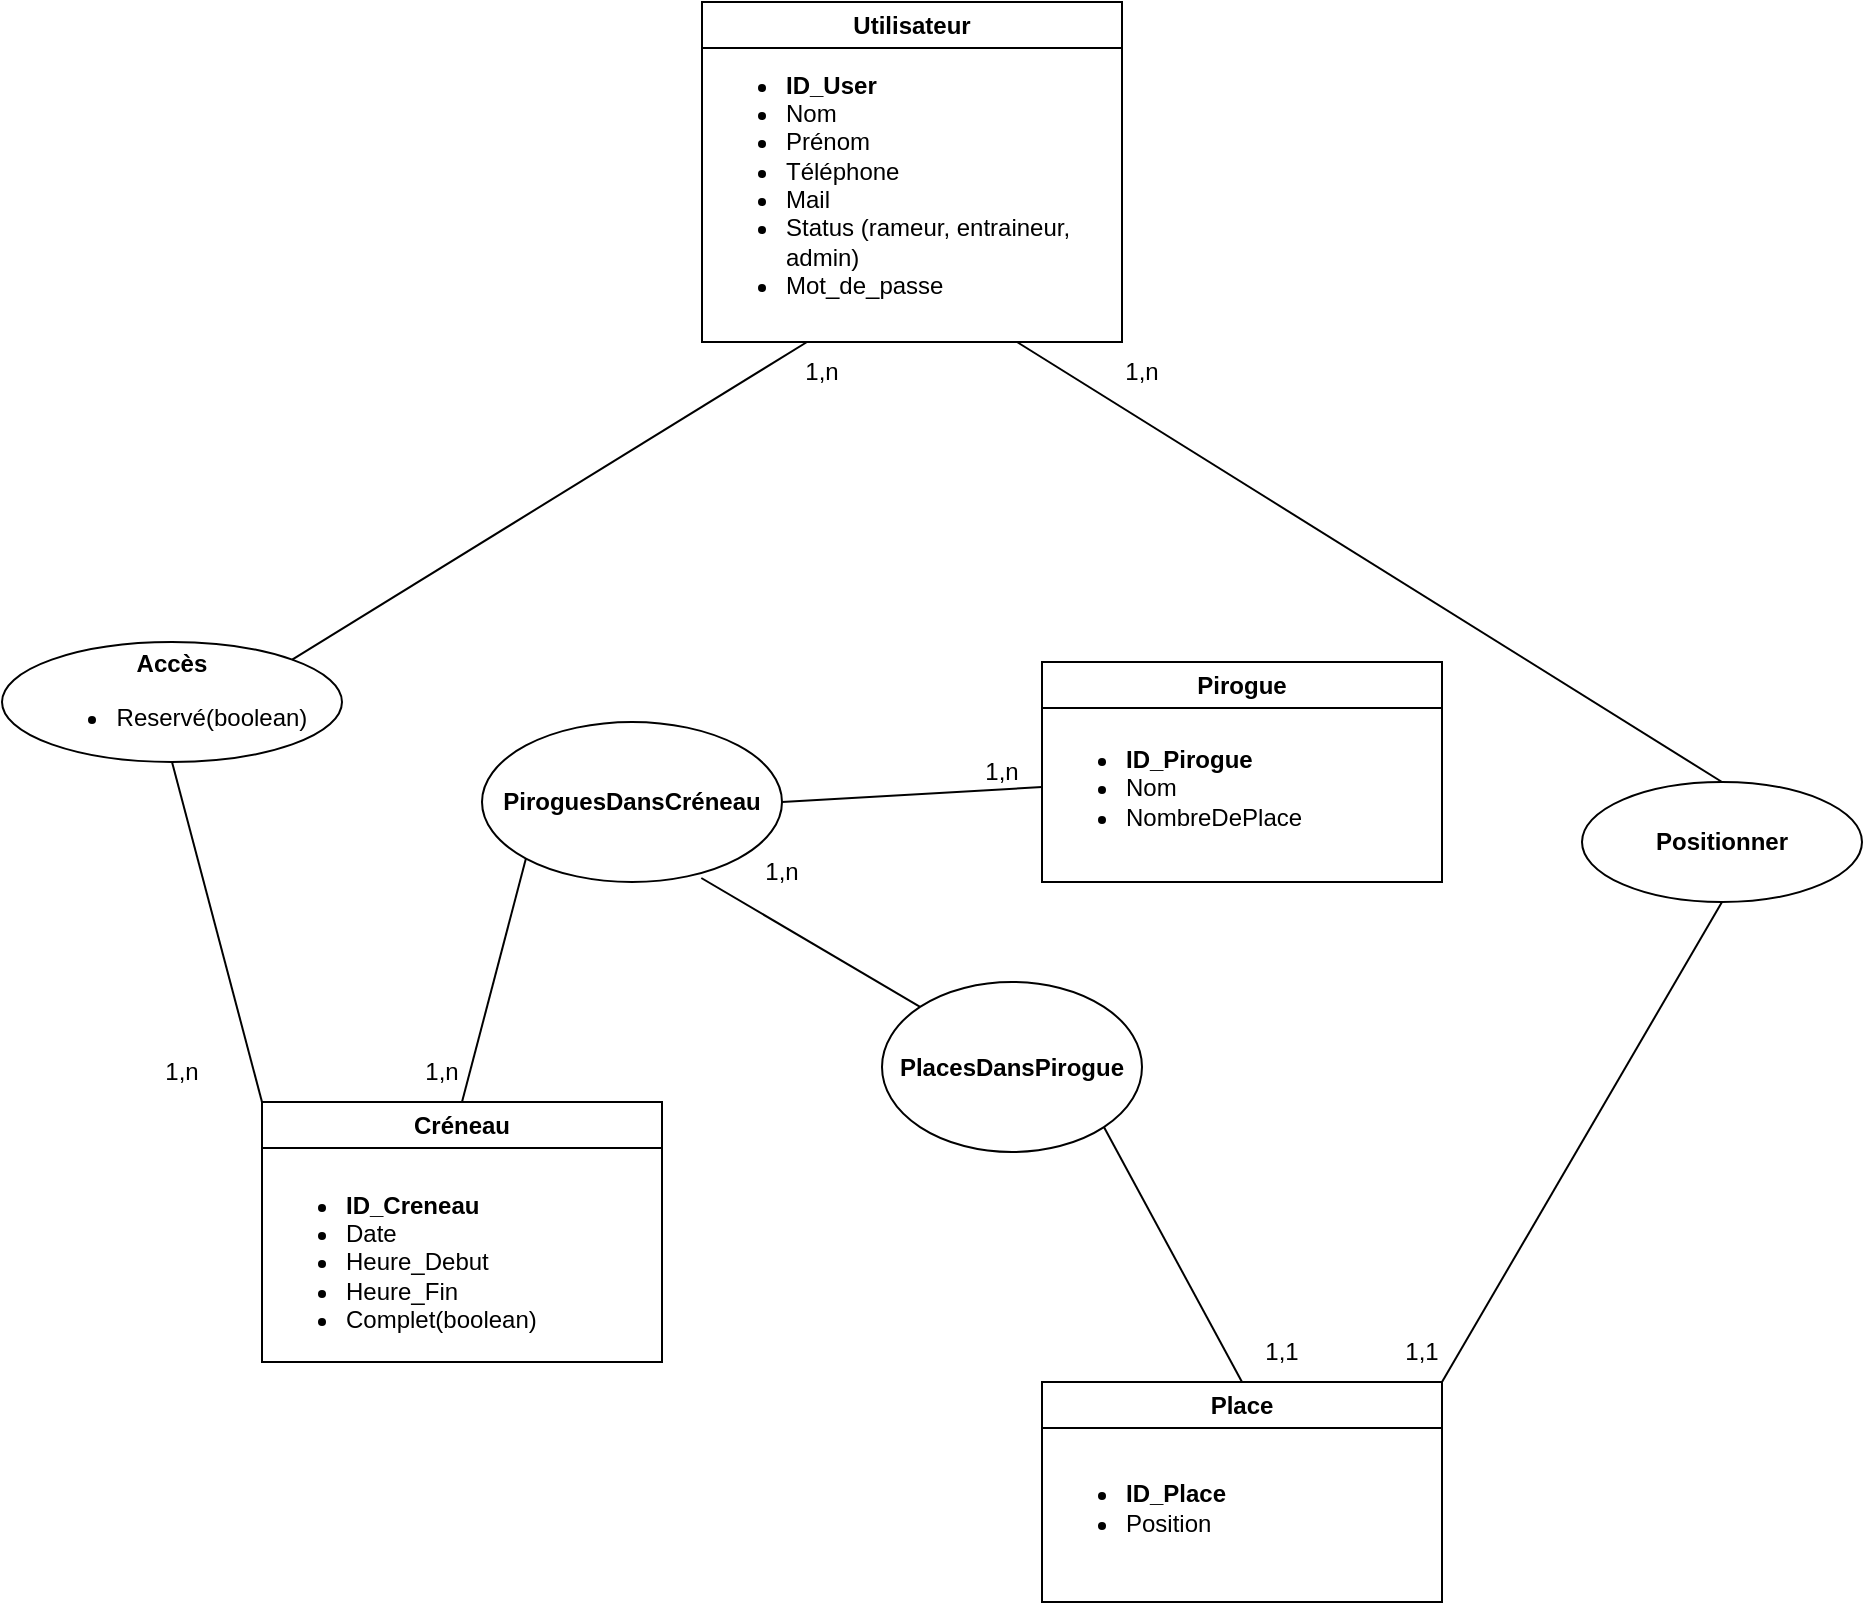 <mxfile version="22.1.7" type="device">
  <diagram name="Page-1" id="Zhds4qJ5c7Odu2s9Zs-a">
    <mxGraphModel dx="1982" dy="1635" grid="1" gridSize="10" guides="1" tooltips="1" connect="1" arrows="1" fold="1" page="1" pageScale="1" pageWidth="827" pageHeight="1169" math="0" shadow="0">
      <root>
        <mxCell id="0" />
        <mxCell id="1" parent="0" />
        <mxCell id="CvS2M7HtoJCNQKC2x9Xb-1" value="Utilisateur" style="swimlane;whiteSpace=wrap;html=1;" parent="1" vertex="1">
          <mxGeometry x="70" y="-450" width="210" height="170" as="geometry" />
        </mxCell>
        <mxCell id="CvS2M7HtoJCNQKC2x9Xb-6" value="&lt;ul&gt;&lt;li&gt;&lt;b&gt;ID_User&lt;/b&gt;&lt;/li&gt;&lt;li&gt;Nom&lt;/li&gt;&lt;li&gt;Prénom&lt;/li&gt;&lt;li&gt;Téléphone&lt;/li&gt;&lt;li&gt;Mail&lt;/li&gt;&lt;li&gt;Status (rameur, entraineur, admin)&lt;/li&gt;&lt;li&gt;Mot_de_passe&lt;/li&gt;&lt;/ul&gt;" style="text;strokeColor=none;fillColor=none;html=1;whiteSpace=wrap;verticalAlign=middle;overflow=hidden;" parent="CvS2M7HtoJCNQKC2x9Xb-1" vertex="1">
          <mxGeometry y="20" width="210" height="130" as="geometry" />
        </mxCell>
        <mxCell id="CvS2M7HtoJCNQKC2x9Xb-3" value="Créneau" style="swimlane;whiteSpace=wrap;html=1;" parent="1" vertex="1">
          <mxGeometry x="-150" y="100" width="200" height="130" as="geometry" />
        </mxCell>
        <mxCell id="CvS2M7HtoJCNQKC2x9Xb-9" value="&lt;ul style=&quot;border-color: var(--border-color);&quot;&gt;&lt;li style=&quot;border-color: var(--border-color);&quot;&gt;&lt;b&gt;ID_Creneau&lt;/b&gt;&lt;/li&gt;&lt;li style=&quot;border-color: var(--border-color);&quot;&gt;Date&lt;/li&gt;&lt;li style=&quot;border-color: var(--border-color);&quot;&gt;Heure_Debut&lt;/li&gt;&lt;li style=&quot;border-color: var(--border-color);&quot;&gt;Heure_Fin&lt;/li&gt;&lt;li style=&quot;border-color: var(--border-color);&quot;&gt;Complet(boolean)&lt;/li&gt;&lt;/ul&gt;&lt;div&gt;&lt;/div&gt;" style="text;strokeColor=none;fillColor=none;html=1;whiteSpace=wrap;verticalAlign=middle;overflow=hidden;" parent="CvS2M7HtoJCNQKC2x9Xb-3" vertex="1">
          <mxGeometry y="30" width="200" height="100" as="geometry" />
        </mxCell>
        <mxCell id="CvS2M7HtoJCNQKC2x9Xb-4" value="Pirogue" style="swimlane;whiteSpace=wrap;html=1;" parent="1" vertex="1">
          <mxGeometry x="240" y="-120" width="200" height="110" as="geometry" />
        </mxCell>
        <mxCell id="CvS2M7HtoJCNQKC2x9Xb-8" value="&lt;ul style=&quot;border-color: var(--border-color);&quot;&gt;&lt;li style=&quot;border-color: var(--border-color);&quot;&gt;&lt;b&gt;ID_Pirogue&lt;/b&gt;&lt;/li&gt;&lt;li style=&quot;border-color: var(--border-color);&quot;&gt;Nom&lt;/li&gt;&lt;li style=&quot;border-color: var(--border-color);&quot;&gt;NombreDePlace&lt;/li&gt;&lt;/ul&gt;&lt;div&gt;&lt;/div&gt;" style="text;strokeColor=none;fillColor=none;html=1;whiteSpace=wrap;verticalAlign=middle;overflow=hidden;" parent="CvS2M7HtoJCNQKC2x9Xb-4" vertex="1">
          <mxGeometry y="25" width="200" height="75" as="geometry" />
        </mxCell>
        <mxCell id="TaAkFJ5V7adSZNvxT8OZ-4" value="&lt;b&gt;PiroguesDansCréneau&lt;/b&gt;" style="ellipse;whiteSpace=wrap;html=1;" parent="1" vertex="1">
          <mxGeometry x="-40" y="-90" width="150" height="80" as="geometry" />
        </mxCell>
        <mxCell id="TaAkFJ5V7adSZNvxT8OZ-5" value="" style="endArrow=none;html=1;rounded=0;entryX=1;entryY=0.5;entryDx=0;entryDy=0;exitX=0;exitY=0.5;exitDx=0;exitDy=0;" parent="1" source="CvS2M7HtoJCNQKC2x9Xb-8" target="TaAkFJ5V7adSZNvxT8OZ-4" edge="1">
          <mxGeometry width="50" height="50" relative="1" as="geometry">
            <mxPoint x="450" y="190" as="sourcePoint" />
            <mxPoint x="500" y="140" as="targetPoint" />
          </mxGeometry>
        </mxCell>
        <mxCell id="TaAkFJ5V7adSZNvxT8OZ-8" value="" style="endArrow=none;html=1;rounded=0;entryX=0;entryY=1;entryDx=0;entryDy=0;exitX=0.5;exitY=0;exitDx=0;exitDy=0;" parent="1" source="CvS2M7HtoJCNQKC2x9Xb-3" target="TaAkFJ5V7adSZNvxT8OZ-4" edge="1">
          <mxGeometry width="50" height="50" relative="1" as="geometry">
            <mxPoint x="-130" y="40" as="sourcePoint" />
            <mxPoint x="-10" y="-100" as="targetPoint" />
          </mxGeometry>
        </mxCell>
        <mxCell id="TaAkFJ5V7adSZNvxT8OZ-9" value="1,n" style="text;html=1;strokeColor=none;fillColor=none;align=center;verticalAlign=middle;whiteSpace=wrap;rounded=0;" parent="1" vertex="1">
          <mxGeometry x="-90" y="70" width="60" height="30" as="geometry" />
        </mxCell>
        <mxCell id="TaAkFJ5V7adSZNvxT8OZ-10" value="1,n" style="text;html=1;strokeColor=none;fillColor=none;align=center;verticalAlign=middle;whiteSpace=wrap;rounded=0;" parent="1" vertex="1">
          <mxGeometry x="190" y="-80" width="60" height="30" as="geometry" />
        </mxCell>
        <mxCell id="-Hes4hsgeWhBMyUaMLqs-10" value="&lt;b&gt;PlacesDansPirogue&lt;/b&gt;" style="ellipse;whiteSpace=wrap;html=1;" parent="1" vertex="1">
          <mxGeometry x="160" y="40" width="130" height="85" as="geometry" />
        </mxCell>
        <mxCell id="-Hes4hsgeWhBMyUaMLqs-11" value="" style="endArrow=none;html=1;rounded=0;entryX=0.731;entryY=0.975;entryDx=0;entryDy=0;exitX=0;exitY=0;exitDx=0;exitDy=0;entryPerimeter=0;" parent="1" source="-Hes4hsgeWhBMyUaMLqs-10" target="TaAkFJ5V7adSZNvxT8OZ-4" edge="1">
          <mxGeometry width="50" height="50" relative="1" as="geometry">
            <mxPoint x="430" y="-152" as="sourcePoint" />
            <mxPoint x="200" y="-160" as="targetPoint" />
          </mxGeometry>
        </mxCell>
        <mxCell id="-Hes4hsgeWhBMyUaMLqs-12" value="" style="endArrow=none;html=1;rounded=0;entryX=1;entryY=1;entryDx=0;entryDy=0;exitX=0.5;exitY=0;exitDx=0;exitDy=0;" parent="1" source="-Hes4hsgeWhBMyUaMLqs-8" target="-Hes4hsgeWhBMyUaMLqs-10" edge="1">
          <mxGeometry width="50" height="50" relative="1" as="geometry">
            <mxPoint x="570" y="-332.5" as="sourcePoint" />
            <mxPoint x="550" y="-257.5" as="targetPoint" />
          </mxGeometry>
        </mxCell>
        <mxCell id="-Hes4hsgeWhBMyUaMLqs-14" value="1,1" style="text;html=1;strokeColor=none;fillColor=none;align=center;verticalAlign=middle;whiteSpace=wrap;rounded=0;" parent="1" vertex="1">
          <mxGeometry x="330" y="210" width="60" height="30" as="geometry" />
        </mxCell>
        <mxCell id="-Hes4hsgeWhBMyUaMLqs-8" value="Place" style="swimlane;whiteSpace=wrap;html=1;" parent="1" vertex="1">
          <mxGeometry x="240" y="240" width="200" height="110" as="geometry" />
        </mxCell>
        <mxCell id="-Hes4hsgeWhBMyUaMLqs-9" value="&lt;ul style=&quot;border-color: var(--border-color);&quot;&gt;&lt;li style=&quot;border-color: var(--border-color);&quot;&gt;&lt;b&gt;ID_Place&lt;/b&gt;&lt;/li&gt;&lt;li style=&quot;border-color: var(--border-color);&quot;&gt;Position&lt;/li&gt;&lt;/ul&gt;&lt;div&gt;&lt;/div&gt;" style="text;strokeColor=none;fillColor=none;html=1;whiteSpace=wrap;verticalAlign=middle;overflow=hidden;" parent="-Hes4hsgeWhBMyUaMLqs-8" vertex="1">
          <mxGeometry y="25" width="200" height="75" as="geometry" />
        </mxCell>
        <mxCell id="-Hes4hsgeWhBMyUaMLqs-16" value="&lt;b&gt;Positionner&lt;/b&gt;" style="ellipse;whiteSpace=wrap;html=1;" parent="1" vertex="1">
          <mxGeometry x="510" y="-60" width="140" height="60" as="geometry" />
        </mxCell>
        <mxCell id="-Hes4hsgeWhBMyUaMLqs-18" value="" style="endArrow=none;html=1;rounded=0;entryX=1;entryY=0;entryDx=0;entryDy=0;exitX=0.5;exitY=1;exitDx=0;exitDy=0;" parent="1" source="-Hes4hsgeWhBMyUaMLqs-16" target="-Hes4hsgeWhBMyUaMLqs-8" edge="1">
          <mxGeometry width="50" height="50" relative="1" as="geometry">
            <mxPoint x="90" y="379.09" as="sourcePoint" />
            <mxPoint x="260" y="379.09" as="targetPoint" />
          </mxGeometry>
        </mxCell>
        <mxCell id="-Hes4hsgeWhBMyUaMLqs-21" value="" style="endArrow=none;html=1;rounded=0;entryX=0.5;entryY=0;entryDx=0;entryDy=0;exitX=0.75;exitY=1;exitDx=0;exitDy=0;" parent="1" source="CvS2M7HtoJCNQKC2x9Xb-1" target="-Hes4hsgeWhBMyUaMLqs-16" edge="1">
          <mxGeometry width="50" height="50" relative="1" as="geometry">
            <mxPoint y="550" as="sourcePoint" />
            <mxPoint x="150" y="480" as="targetPoint" />
          </mxGeometry>
        </mxCell>
        <mxCell id="-Hes4hsgeWhBMyUaMLqs-23" value="1,1" style="text;html=1;strokeColor=none;fillColor=none;align=center;verticalAlign=middle;whiteSpace=wrap;rounded=0;" parent="1" vertex="1">
          <mxGeometry x="400" y="210" width="60" height="30" as="geometry" />
        </mxCell>
        <mxCell id="53LFPlCymYDUhQfG7uqF-1" value="&lt;b&gt;Accès&lt;br&gt;&lt;/b&gt;&lt;ul&gt;&lt;li&gt;Reservé(boolean)&lt;/li&gt;&lt;/ul&gt;" style="ellipse;whiteSpace=wrap;html=1;" parent="1" vertex="1">
          <mxGeometry x="-280" y="-130" width="170" height="60" as="geometry" />
        </mxCell>
        <mxCell id="53LFPlCymYDUhQfG7uqF-2" value="" style="endArrow=none;html=1;rounded=0;entryX=0.25;entryY=1;entryDx=0;entryDy=0;exitX=1;exitY=0;exitDx=0;exitDy=0;" parent="1" source="53LFPlCymYDUhQfG7uqF-1" target="CvS2M7HtoJCNQKC2x9Xb-1" edge="1">
          <mxGeometry width="50" height="50" relative="1" as="geometry">
            <mxPoint x="390" y="-90" as="sourcePoint" />
            <mxPoint x="440" y="-140" as="targetPoint" />
          </mxGeometry>
        </mxCell>
        <mxCell id="53LFPlCymYDUhQfG7uqF-3" value="" style="endArrow=none;html=1;rounded=0;entryX=0.5;entryY=1;entryDx=0;entryDy=0;exitX=0;exitY=0;exitDx=0;exitDy=0;" parent="1" source="CvS2M7HtoJCNQKC2x9Xb-3" target="53LFPlCymYDUhQfG7uqF-1" edge="1">
          <mxGeometry width="50" height="50" relative="1" as="geometry">
            <mxPoint x="-255" y="110" as="sourcePoint" />
            <mxPoint x="-185" y="30" as="targetPoint" />
          </mxGeometry>
        </mxCell>
        <mxCell id="53LFPlCymYDUhQfG7uqF-4" value="1,n" style="text;html=1;strokeColor=none;fillColor=none;align=center;verticalAlign=middle;whiteSpace=wrap;rounded=0;" parent="1" vertex="1">
          <mxGeometry x="-220" y="70" width="60" height="30" as="geometry" />
        </mxCell>
        <mxCell id="53LFPlCymYDUhQfG7uqF-5" value="1,n" style="text;html=1;strokeColor=none;fillColor=none;align=center;verticalAlign=middle;whiteSpace=wrap;rounded=0;" parent="1" vertex="1">
          <mxGeometry x="100" y="-280" width="60" height="30" as="geometry" />
        </mxCell>
        <mxCell id="53LFPlCymYDUhQfG7uqF-6" value="1,n" style="text;html=1;strokeColor=none;fillColor=none;align=center;verticalAlign=middle;whiteSpace=wrap;rounded=0;" parent="1" vertex="1">
          <mxGeometry x="260" y="-280" width="60" height="30" as="geometry" />
        </mxCell>
        <mxCell id="avxjTkm1I_2h5x_OGiGA-1" value="1,n" style="text;html=1;strokeColor=none;fillColor=none;align=center;verticalAlign=middle;whiteSpace=wrap;rounded=0;" vertex="1" parent="1">
          <mxGeometry x="80" y="-30" width="60" height="30" as="geometry" />
        </mxCell>
      </root>
    </mxGraphModel>
  </diagram>
</mxfile>
